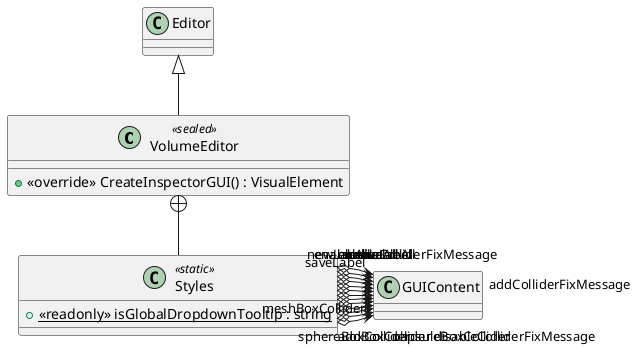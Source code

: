 @startuml
class VolumeEditor <<sealed>> {
    + <<override>> CreateInspectorGUI() : VisualElement
}
class Styles <<static>> {
    + {static} <<readonly>> isGlobalDropdownTooltip : string
}
Editor <|-- VolumeEditor
VolumeEditor +-- Styles
Styles o-> "addBoxCollider" GUIContent
Styles o-> "sphereBoxCollider" GUIContent
Styles o-> "capsuleBoxCollider" GUIContent
Styles o-> "meshBoxCollider" GUIContent
Styles o-> "addColliderFixMessage" GUIContent
Styles o-> "disableColliderFixMessage" GUIContent
Styles o-> "enableColliderFixMessage" GUIContent
Styles o-> "newLabel" GUIContent
Styles o-> "saveLabel" GUIContent
Styles o-> "cloneLabel" GUIContent
Styles o-> "enableAll" GUIContent
Styles o-> "disableAll" GUIContent
Styles o-> "removeAll" GUIContent
@enduml
